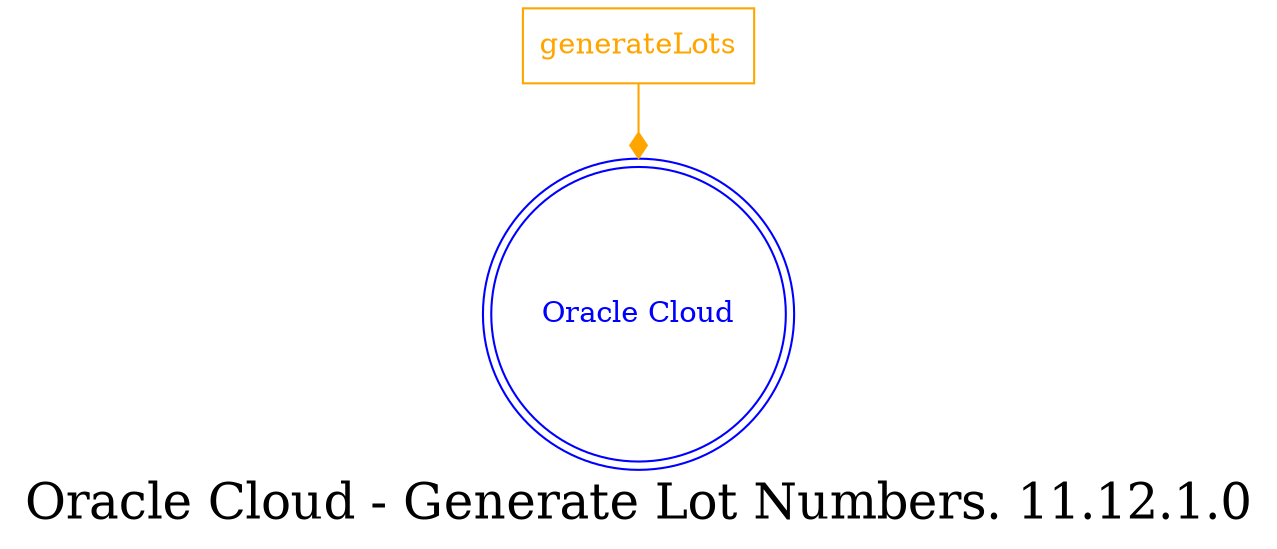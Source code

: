 digraph LexiconGraph {
graph[label="Oracle Cloud - Generate Lot Numbers. 11.12.1.0", fontsize=24]
splines=true
"Oracle Cloud" [color=blue, fontcolor=blue, shape=doublecircle]
"generateLots" [color=orange, fontcolor=orange, shape=box]
"generateLots" -> "Oracle Cloud" [color=orange, fontcolor=orange, arrowhead=diamond, arrowtail=none]
}
